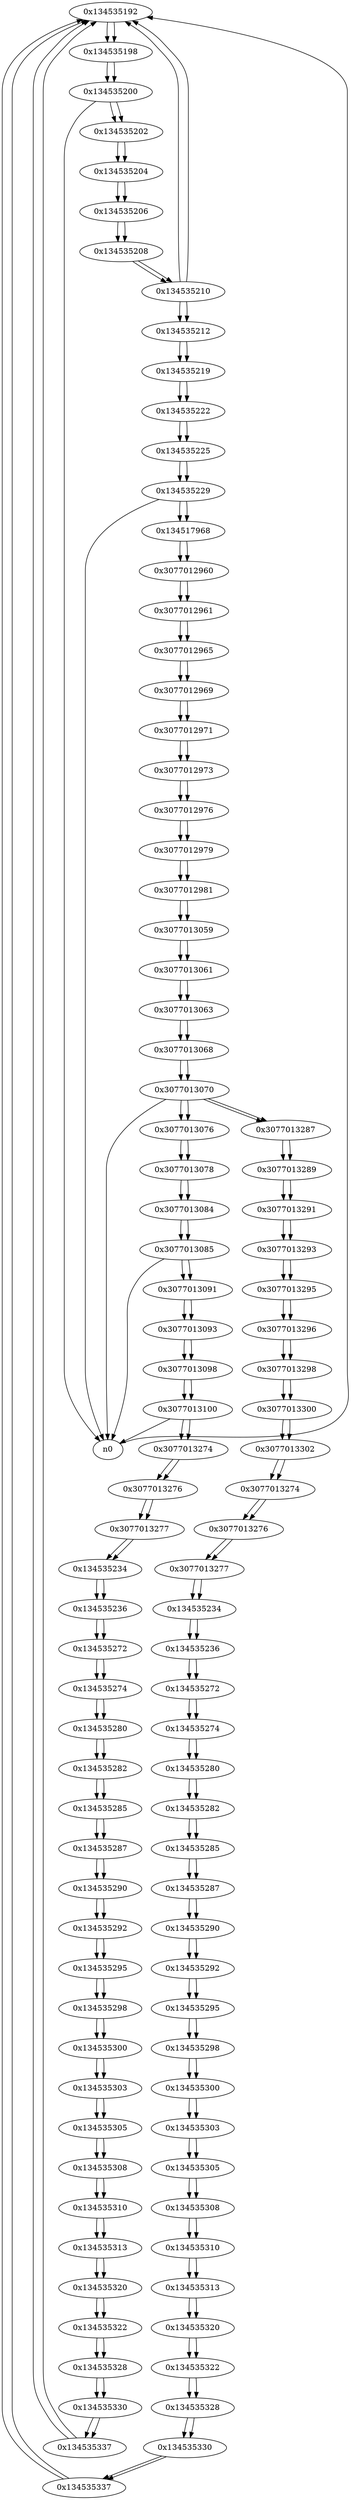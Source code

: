 digraph G{
/* nodes */
  n1 [label="0x134535192"]
  n2 [label="0x134535198"]
  n3 [label="0x134535200"]
  n4 [label="0x134535202"]
  n5 [label="0x134535204"]
  n6 [label="0x134535206"]
  n7 [label="0x134535208"]
  n8 [label="0x134535210"]
  n9 [label="0x134535212"]
  n10 [label="0x134535219"]
  n11 [label="0x134535222"]
  n12 [label="0x134535225"]
  n13 [label="0x134535229"]
  n14 [label="0x134517968"]
  n15 [label="0x3077012960"]
  n16 [label="0x3077012961"]
  n17 [label="0x3077012965"]
  n18 [label="0x3077012969"]
  n19 [label="0x3077012971"]
  n20 [label="0x3077012973"]
  n21 [label="0x3077012976"]
  n22 [label="0x3077012979"]
  n23 [label="0x3077012981"]
  n24 [label="0x3077013059"]
  n25 [label="0x3077013061"]
  n26 [label="0x3077013063"]
  n27 [label="0x3077013068"]
  n28 [label="0x3077013070"]
  n29 [label="0x3077013076"]
  n30 [label="0x3077013078"]
  n31 [label="0x3077013084"]
  n32 [label="0x3077013085"]
  n33 [label="0x3077013091"]
  n34 [label="0x3077013093"]
  n35 [label="0x3077013098"]
  n36 [label="0x3077013100"]
  n37 [label="0x3077013274"]
  n38 [label="0x3077013276"]
  n39 [label="0x3077013277"]
  n40 [label="0x134535234"]
  n41 [label="0x134535236"]
  n42 [label="0x134535272"]
  n43 [label="0x134535274"]
  n44 [label="0x134535280"]
  n45 [label="0x134535282"]
  n46 [label="0x134535285"]
  n47 [label="0x134535287"]
  n48 [label="0x134535290"]
  n49 [label="0x134535292"]
  n50 [label="0x134535295"]
  n51 [label="0x134535298"]
  n52 [label="0x134535300"]
  n53 [label="0x134535303"]
  n54 [label="0x134535305"]
  n55 [label="0x134535308"]
  n56 [label="0x134535310"]
  n57 [label="0x134535313"]
  n58 [label="0x134535320"]
  n59 [label="0x134535322"]
  n60 [label="0x134535328"]
  n61 [label="0x134535330"]
  n62 [label="0x134535337"]
  n63 [label="0x3077013287"]
  n64 [label="0x3077013289"]
  n65 [label="0x3077013291"]
  n66 [label="0x3077013293"]
  n67 [label="0x3077013295"]
  n68 [label="0x3077013296"]
  n69 [label="0x3077013298"]
  n70 [label="0x3077013300"]
  n71 [label="0x3077013302"]
  n72 [label="0x3077013274"]
  n73 [label="0x3077013276"]
  n74 [label="0x3077013277"]
  n75 [label="0x134535234"]
  n76 [label="0x134535236"]
  n77 [label="0x134535272"]
  n78 [label="0x134535274"]
  n79 [label="0x134535280"]
  n80 [label="0x134535282"]
  n81 [label="0x134535285"]
  n82 [label="0x134535287"]
  n83 [label="0x134535290"]
  n84 [label="0x134535292"]
  n85 [label="0x134535295"]
  n86 [label="0x134535298"]
  n87 [label="0x134535300"]
  n88 [label="0x134535303"]
  n89 [label="0x134535305"]
  n90 [label="0x134535308"]
  n91 [label="0x134535310"]
  n92 [label="0x134535313"]
  n93 [label="0x134535320"]
  n94 [label="0x134535322"]
  n95 [label="0x134535328"]
  n96 [label="0x134535330"]
  n97 [label="0x134535337"]
/* edges */
n1 -> n2;
n97 -> n1;
n8 -> n1;
n62 -> n1;
n0 -> n1;
n2 -> n3;
n1 -> n2;
n3 -> n4;
n3 -> n0;
n2 -> n3;
n4 -> n5;
n3 -> n4;
n5 -> n6;
n4 -> n5;
n6 -> n7;
n5 -> n6;
n7 -> n8;
n6 -> n7;
n8 -> n1;
n8 -> n9;
n7 -> n8;
n9 -> n10;
n8 -> n9;
n10 -> n11;
n9 -> n10;
n11 -> n12;
n10 -> n11;
n12 -> n13;
n11 -> n12;
n13 -> n14;
n13 -> n0;
n12 -> n13;
n14 -> n15;
n13 -> n14;
n15 -> n16;
n14 -> n15;
n16 -> n17;
n15 -> n16;
n17 -> n18;
n16 -> n17;
n18 -> n19;
n17 -> n18;
n19 -> n20;
n18 -> n19;
n20 -> n21;
n19 -> n20;
n21 -> n22;
n20 -> n21;
n22 -> n23;
n21 -> n22;
n23 -> n24;
n22 -> n23;
n24 -> n25;
n23 -> n24;
n25 -> n26;
n24 -> n25;
n26 -> n27;
n25 -> n26;
n27 -> n28;
n26 -> n27;
n28 -> n29;
n28 -> n63;
n28 -> n0;
n27 -> n28;
n29 -> n30;
n28 -> n29;
n30 -> n31;
n29 -> n30;
n31 -> n32;
n30 -> n31;
n32 -> n33;
n32 -> n0;
n31 -> n32;
n33 -> n34;
n32 -> n33;
n34 -> n35;
n33 -> n34;
n35 -> n36;
n34 -> n35;
n36 -> n37;
n36 -> n0;
n35 -> n36;
n37 -> n38;
n36 -> n37;
n38 -> n39;
n37 -> n38;
n39 -> n40;
n38 -> n39;
n40 -> n41;
n39 -> n40;
n41 -> n42;
n40 -> n41;
n42 -> n43;
n41 -> n42;
n43 -> n44;
n42 -> n43;
n44 -> n45;
n43 -> n44;
n45 -> n46;
n44 -> n45;
n46 -> n47;
n45 -> n46;
n47 -> n48;
n46 -> n47;
n48 -> n49;
n47 -> n48;
n49 -> n50;
n48 -> n49;
n50 -> n51;
n49 -> n50;
n51 -> n52;
n50 -> n51;
n52 -> n53;
n51 -> n52;
n53 -> n54;
n52 -> n53;
n54 -> n55;
n53 -> n54;
n55 -> n56;
n54 -> n55;
n56 -> n57;
n55 -> n56;
n57 -> n58;
n56 -> n57;
n58 -> n59;
n57 -> n58;
n59 -> n60;
n58 -> n59;
n60 -> n61;
n59 -> n60;
n61 -> n62;
n60 -> n61;
n62 -> n1;
n61 -> n62;
n63 -> n64;
n28 -> n63;
n64 -> n65;
n63 -> n64;
n65 -> n66;
n64 -> n65;
n66 -> n67;
n65 -> n66;
n67 -> n68;
n66 -> n67;
n68 -> n69;
n67 -> n68;
n69 -> n70;
n68 -> n69;
n70 -> n71;
n69 -> n70;
n71 -> n72;
n70 -> n71;
n72 -> n73;
n71 -> n72;
n73 -> n74;
n72 -> n73;
n74 -> n75;
n73 -> n74;
n75 -> n76;
n74 -> n75;
n76 -> n77;
n75 -> n76;
n77 -> n78;
n76 -> n77;
n78 -> n79;
n77 -> n78;
n79 -> n80;
n78 -> n79;
n80 -> n81;
n79 -> n80;
n81 -> n82;
n80 -> n81;
n82 -> n83;
n81 -> n82;
n83 -> n84;
n82 -> n83;
n84 -> n85;
n83 -> n84;
n85 -> n86;
n84 -> n85;
n86 -> n87;
n85 -> n86;
n87 -> n88;
n86 -> n87;
n88 -> n89;
n87 -> n88;
n89 -> n90;
n88 -> n89;
n90 -> n91;
n89 -> n90;
n91 -> n92;
n90 -> n91;
n92 -> n93;
n91 -> n92;
n93 -> n94;
n92 -> n93;
n94 -> n95;
n93 -> n94;
n95 -> n96;
n94 -> n95;
n96 -> n97;
n95 -> n96;
n97 -> n1;
n96 -> n97;
}
